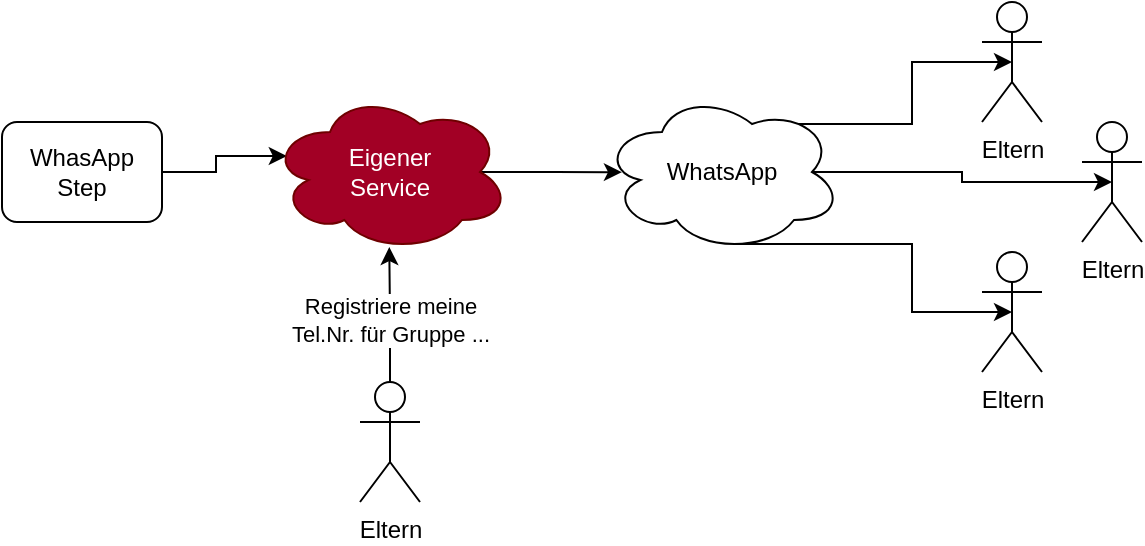 <mxfile version="20.5.1" type="device"><diagram id="hbTWVjszmrRlUZmoKe3z" name="Seite-1"><mxGraphModel dx="716" dy="406" grid="1" gridSize="10" guides="1" tooltips="1" connect="1" arrows="1" fold="1" page="1" pageScale="1" pageWidth="827" pageHeight="1169" math="0" shadow="0"><root><mxCell id="0"/><mxCell id="1" parent="0"/><mxCell id="inTx9ZUJi_qeycAF6hvP-3" style="edgeStyle=orthogonalEdgeStyle;rounded=0;orthogonalLoop=1;jettySize=auto;html=1;exitX=1;exitY=0.5;exitDx=0;exitDy=0;entryX=0.07;entryY=0.4;entryDx=0;entryDy=0;entryPerimeter=0;" edge="1" parent="1" source="inTx9ZUJi_qeycAF6hvP-1" target="inTx9ZUJi_qeycAF6hvP-2"><mxGeometry relative="1" as="geometry"/></mxCell><mxCell id="inTx9ZUJi_qeycAF6hvP-1" value="WhasApp&lt;br&gt;Step" style="rounded=1;whiteSpace=wrap;html=1;" vertex="1" parent="1"><mxGeometry x="160" y="280" width="80" height="50" as="geometry"/></mxCell><mxCell id="inTx9ZUJi_qeycAF6hvP-7" style="edgeStyle=orthogonalEdgeStyle;rounded=0;orthogonalLoop=1;jettySize=auto;html=1;exitX=0.875;exitY=0.5;exitDx=0;exitDy=0;exitPerimeter=0;entryX=0.083;entryY=0.501;entryDx=0;entryDy=0;entryPerimeter=0;" edge="1" parent="1" source="inTx9ZUJi_qeycAF6hvP-2" target="inTx9ZUJi_qeycAF6hvP-4"><mxGeometry relative="1" as="geometry"/></mxCell><mxCell id="inTx9ZUJi_qeycAF6hvP-2" value="Eigener&lt;br&gt;Service" style="ellipse;shape=cloud;whiteSpace=wrap;html=1;fillColor=#a20025;fontColor=#ffffff;strokeColor=#6F0000;" vertex="1" parent="1"><mxGeometry x="294" y="265" width="120" height="80" as="geometry"/></mxCell><mxCell id="inTx9ZUJi_qeycAF6hvP-12" style="edgeStyle=orthogonalEdgeStyle;rounded=0;orthogonalLoop=1;jettySize=auto;html=1;exitX=0.625;exitY=0.2;exitDx=0;exitDy=0;exitPerimeter=0;entryX=0.5;entryY=0.5;entryDx=0;entryDy=0;entryPerimeter=0;" edge="1" parent="1" source="inTx9ZUJi_qeycAF6hvP-4" target="inTx9ZUJi_qeycAF6hvP-10"><mxGeometry relative="1" as="geometry"/></mxCell><mxCell id="inTx9ZUJi_qeycAF6hvP-13" style="edgeStyle=orthogonalEdgeStyle;rounded=0;orthogonalLoop=1;jettySize=auto;html=1;exitX=0.875;exitY=0.5;exitDx=0;exitDy=0;exitPerimeter=0;entryX=0.5;entryY=0.5;entryDx=0;entryDy=0;entryPerimeter=0;" edge="1" parent="1" source="inTx9ZUJi_qeycAF6hvP-4" target="inTx9ZUJi_qeycAF6hvP-9"><mxGeometry relative="1" as="geometry"/></mxCell><mxCell id="inTx9ZUJi_qeycAF6hvP-14" style="edgeStyle=orthogonalEdgeStyle;rounded=0;orthogonalLoop=1;jettySize=auto;html=1;exitX=0.55;exitY=0.95;exitDx=0;exitDy=0;exitPerimeter=0;entryX=0.5;entryY=0.5;entryDx=0;entryDy=0;entryPerimeter=0;" edge="1" parent="1" source="inTx9ZUJi_qeycAF6hvP-4" target="inTx9ZUJi_qeycAF6hvP-8"><mxGeometry relative="1" as="geometry"/></mxCell><mxCell id="inTx9ZUJi_qeycAF6hvP-4" value="WhatsApp" style="ellipse;shape=cloud;whiteSpace=wrap;html=1;" vertex="1" parent="1"><mxGeometry x="460" y="265" width="120" height="80" as="geometry"/></mxCell><mxCell id="inTx9ZUJi_qeycAF6hvP-8" value="Eltern" style="shape=umlActor;verticalLabelPosition=bottom;verticalAlign=top;html=1;outlineConnect=0;" vertex="1" parent="1"><mxGeometry x="650" y="345" width="30" height="60" as="geometry"/></mxCell><mxCell id="inTx9ZUJi_qeycAF6hvP-9" value="Eltern" style="shape=umlActor;verticalLabelPosition=bottom;verticalAlign=top;html=1;outlineConnect=0;" vertex="1" parent="1"><mxGeometry x="700" y="280" width="30" height="60" as="geometry"/></mxCell><mxCell id="inTx9ZUJi_qeycAF6hvP-10" value="Eltern" style="shape=umlActor;verticalLabelPosition=bottom;verticalAlign=top;html=1;outlineConnect=0;" vertex="1" parent="1"><mxGeometry x="650" y="220" width="30" height="60" as="geometry"/></mxCell><mxCell id="inTx9ZUJi_qeycAF6hvP-16" style="edgeStyle=orthogonalEdgeStyle;rounded=0;orthogonalLoop=1;jettySize=auto;html=1;exitX=0.5;exitY=0.5;exitDx=0;exitDy=0;exitPerimeter=0;entryX=0.497;entryY=0.969;entryDx=0;entryDy=0;entryPerimeter=0;" edge="1" parent="1" source="inTx9ZUJi_qeycAF6hvP-15" target="inTx9ZUJi_qeycAF6hvP-2"><mxGeometry relative="1" as="geometry"/></mxCell><mxCell id="inTx9ZUJi_qeycAF6hvP-19" value="Registriere meine&lt;br&gt;Tel.Nr. für Gruppe ..." style="edgeLabel;html=1;align=center;verticalAlign=middle;resizable=0;points=[];" vertex="1" connectable="0" parent="inTx9ZUJi_qeycAF6hvP-16"><mxGeometry x="0.249" relative="1" as="geometry"><mxPoint as="offset"/></mxGeometry></mxCell><mxCell id="inTx9ZUJi_qeycAF6hvP-15" value="Eltern" style="shape=umlActor;verticalLabelPosition=bottom;verticalAlign=top;html=1;outlineConnect=0;" vertex="1" parent="1"><mxGeometry x="339" y="410" width="30" height="60" as="geometry"/></mxCell></root></mxGraphModel></diagram></mxfile>